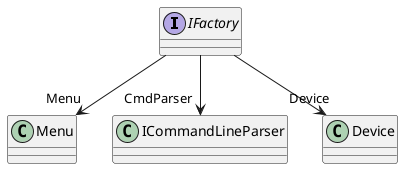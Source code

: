 @startuml
interface IFactory {
}
IFactory --> "Menu" Menu
IFactory --> "CmdParser" ICommandLineParser
IFactory --> "Device" Device
@enduml
